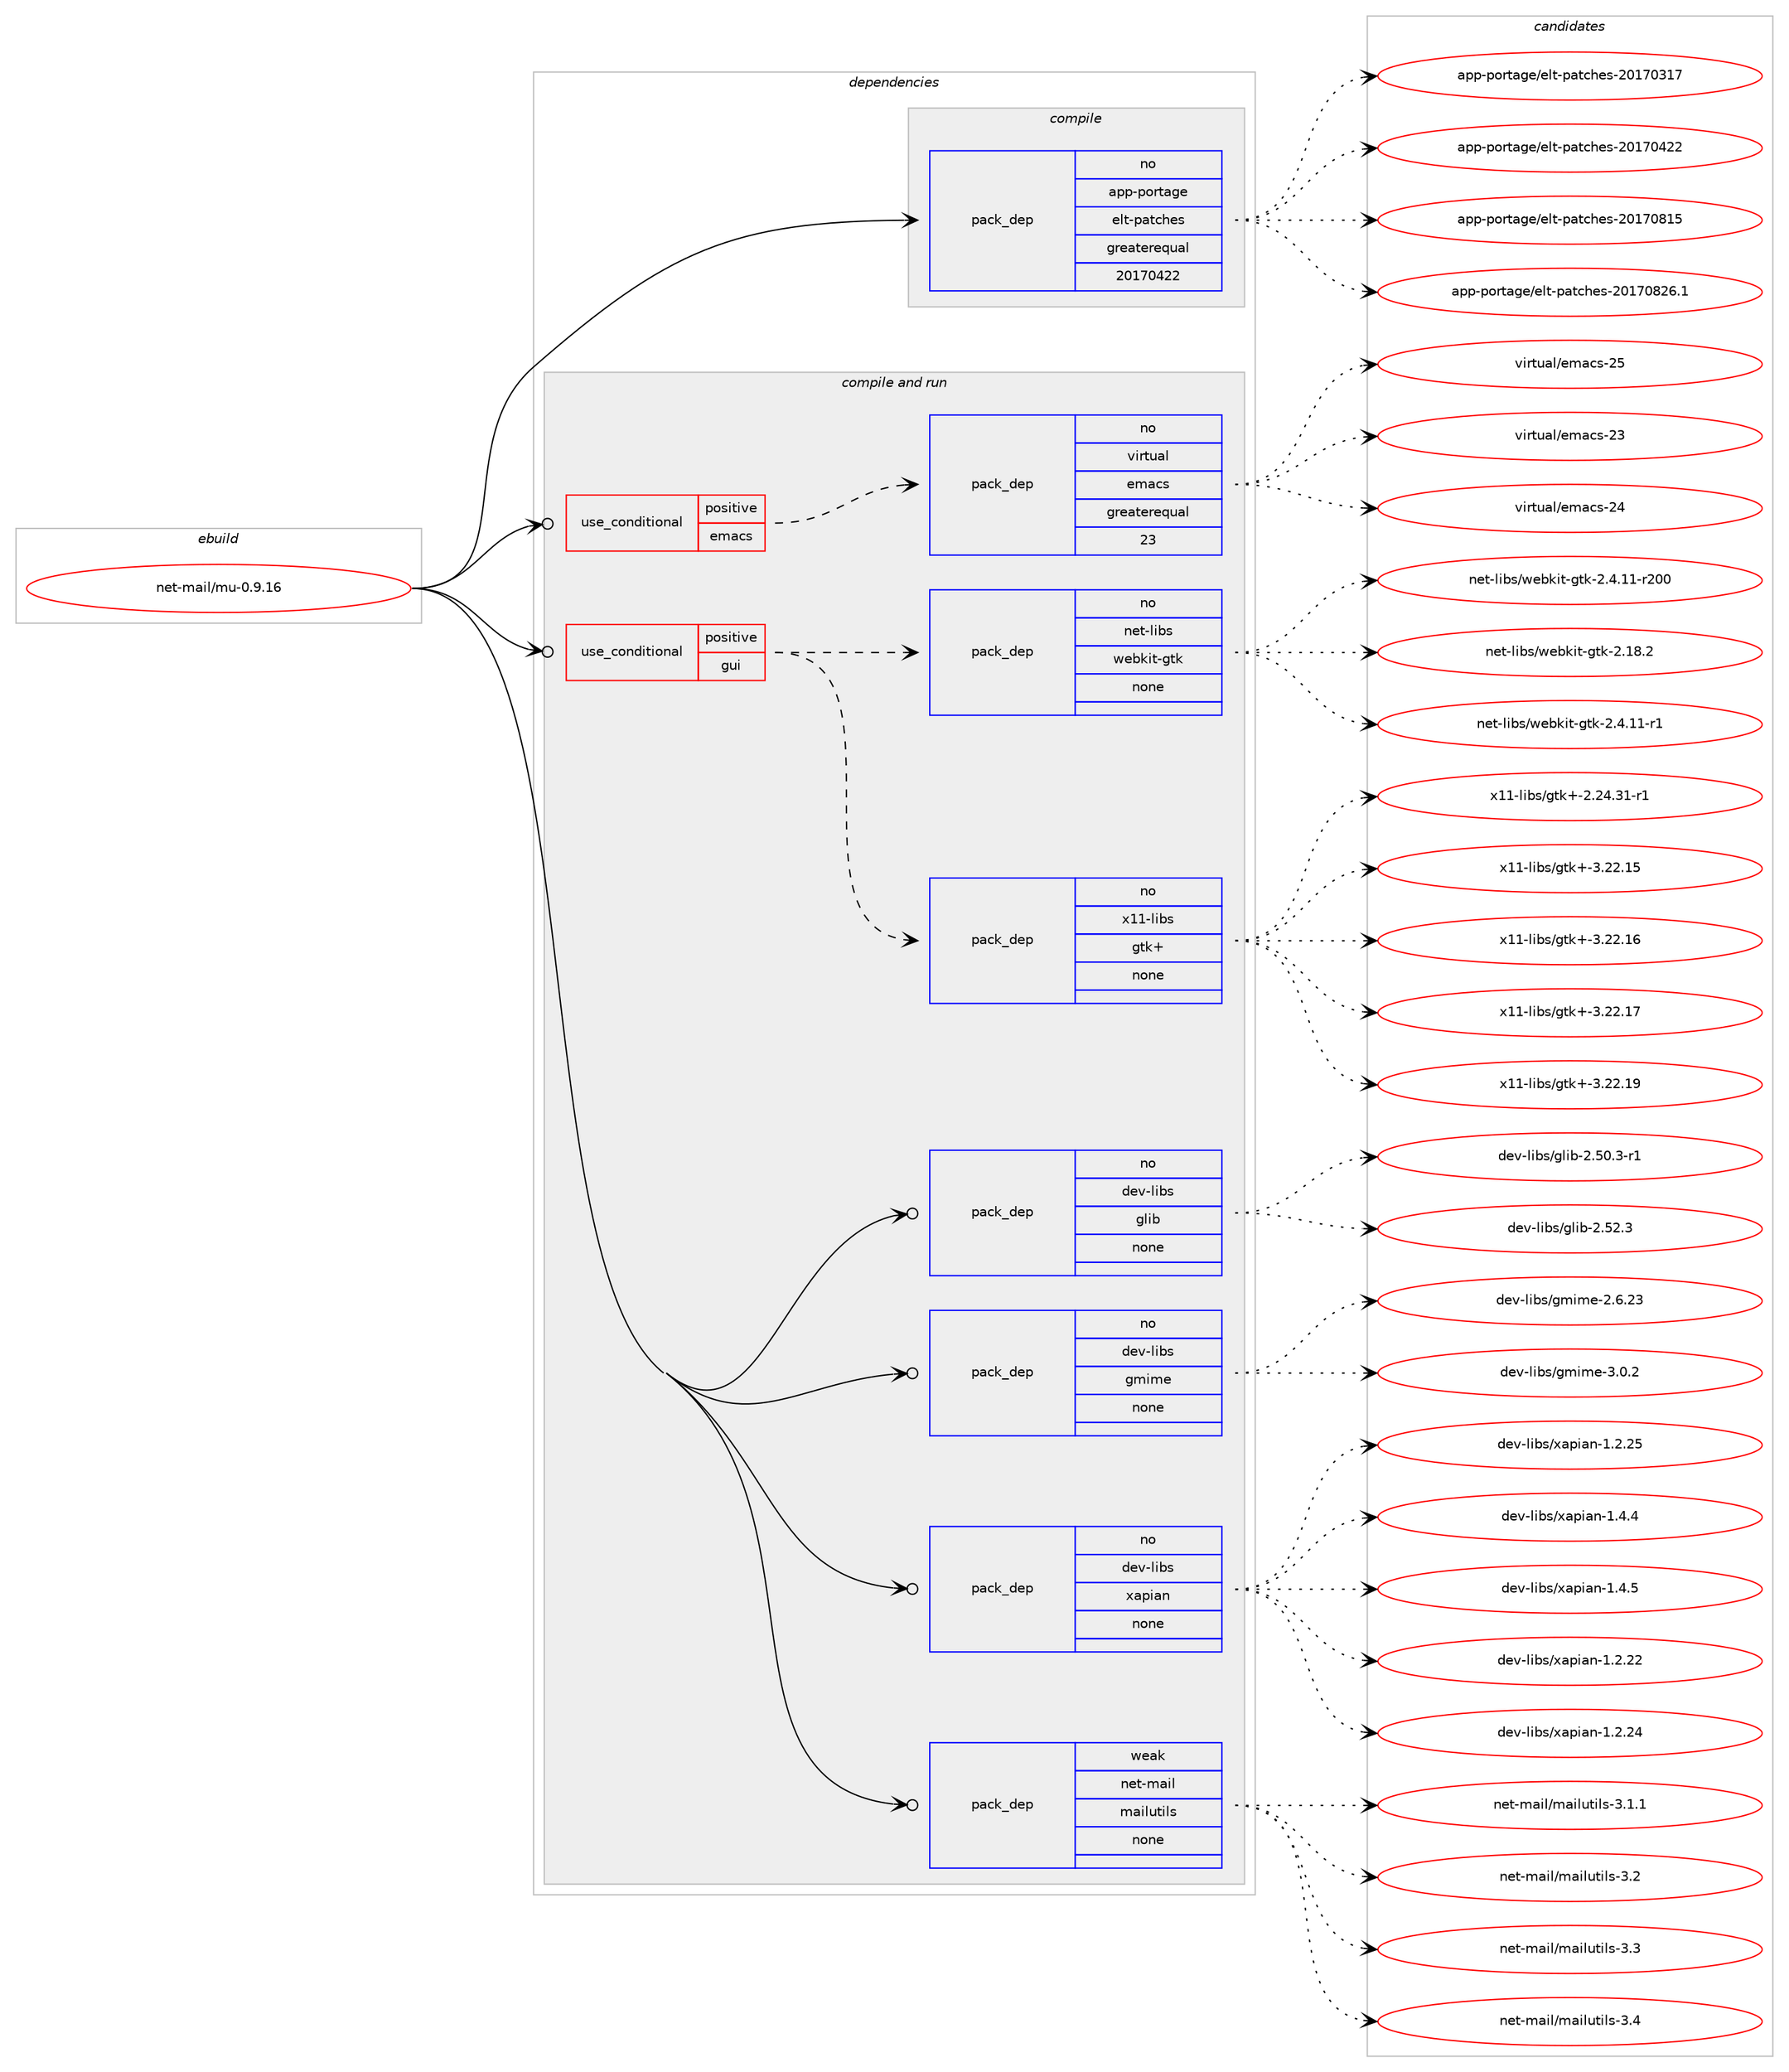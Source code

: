 digraph prolog {

# *************
# Graph options
# *************

newrank=true;
concentrate=true;
compound=true;
graph [rankdir=LR,fontname=Helvetica,fontsize=10,ranksep=1.5];#, ranksep=2.5, nodesep=0.2];
edge  [arrowhead=vee];
node  [fontname=Helvetica,fontsize=10];

# **********
# The ebuild
# **********

subgraph cluster_leftcol {
color=gray;
rank=same;
label=<<i>ebuild</i>>;
id [label="net-mail/mu-0.9.16", color=red, width=4, href="../net-mail/mu-0.9.16.svg"];
}

# ****************
# The dependencies
# ****************

subgraph cluster_midcol {
color=gray;
label=<<i>dependencies</i>>;
subgraph cluster_compile {
fillcolor="#eeeeee";
style=filled;
label=<<i>compile</i>>;
subgraph pack310403 {
dependency422015 [label=<<TABLE BORDER="0" CELLBORDER="1" CELLSPACING="0" CELLPADDING="4" WIDTH="220"><TR><TD ROWSPAN="6" CELLPADDING="30">pack_dep</TD></TR><TR><TD WIDTH="110">no</TD></TR><TR><TD>app-portage</TD></TR><TR><TD>elt-patches</TD></TR><TR><TD>greaterequal</TD></TR><TR><TD>20170422</TD></TR></TABLE>>, shape=none, color=blue];
}
id:e -> dependency422015:w [weight=20,style="solid",arrowhead="vee"];
}
subgraph cluster_compileandrun {
fillcolor="#eeeeee";
style=filled;
label=<<i>compile and run</i>>;
subgraph cond104497 {
dependency422016 [label=<<TABLE BORDER="0" CELLBORDER="1" CELLSPACING="0" CELLPADDING="4"><TR><TD ROWSPAN="3" CELLPADDING="10">use_conditional</TD></TR><TR><TD>positive</TD></TR><TR><TD>emacs</TD></TR></TABLE>>, shape=none, color=red];
subgraph pack310404 {
dependency422017 [label=<<TABLE BORDER="0" CELLBORDER="1" CELLSPACING="0" CELLPADDING="4" WIDTH="220"><TR><TD ROWSPAN="6" CELLPADDING="30">pack_dep</TD></TR><TR><TD WIDTH="110">no</TD></TR><TR><TD>virtual</TD></TR><TR><TD>emacs</TD></TR><TR><TD>greaterequal</TD></TR><TR><TD>23</TD></TR></TABLE>>, shape=none, color=blue];
}
dependency422016:e -> dependency422017:w [weight=20,style="dashed",arrowhead="vee"];
}
id:e -> dependency422016:w [weight=20,style="solid",arrowhead="odotvee"];
subgraph cond104498 {
dependency422018 [label=<<TABLE BORDER="0" CELLBORDER="1" CELLSPACING="0" CELLPADDING="4"><TR><TD ROWSPAN="3" CELLPADDING="10">use_conditional</TD></TR><TR><TD>positive</TD></TR><TR><TD>gui</TD></TR></TABLE>>, shape=none, color=red];
subgraph pack310405 {
dependency422019 [label=<<TABLE BORDER="0" CELLBORDER="1" CELLSPACING="0" CELLPADDING="4" WIDTH="220"><TR><TD ROWSPAN="6" CELLPADDING="30">pack_dep</TD></TR><TR><TD WIDTH="110">no</TD></TR><TR><TD>x11-libs</TD></TR><TR><TD>gtk+</TD></TR><TR><TD>none</TD></TR><TR><TD></TD></TR></TABLE>>, shape=none, color=blue];
}
dependency422018:e -> dependency422019:w [weight=20,style="dashed",arrowhead="vee"];
subgraph pack310406 {
dependency422020 [label=<<TABLE BORDER="0" CELLBORDER="1" CELLSPACING="0" CELLPADDING="4" WIDTH="220"><TR><TD ROWSPAN="6" CELLPADDING="30">pack_dep</TD></TR><TR><TD WIDTH="110">no</TD></TR><TR><TD>net-libs</TD></TR><TR><TD>webkit-gtk</TD></TR><TR><TD>none</TD></TR><TR><TD></TD></TR></TABLE>>, shape=none, color=blue];
}
dependency422018:e -> dependency422020:w [weight=20,style="dashed",arrowhead="vee"];
}
id:e -> dependency422018:w [weight=20,style="solid",arrowhead="odotvee"];
subgraph pack310407 {
dependency422021 [label=<<TABLE BORDER="0" CELLBORDER="1" CELLSPACING="0" CELLPADDING="4" WIDTH="220"><TR><TD ROWSPAN="6" CELLPADDING="30">pack_dep</TD></TR><TR><TD WIDTH="110">no</TD></TR><TR><TD>dev-libs</TD></TR><TR><TD>glib</TD></TR><TR><TD>none</TD></TR><TR><TD></TD></TR></TABLE>>, shape=none, color=blue];
}
id:e -> dependency422021:w [weight=20,style="solid",arrowhead="odotvee"];
subgraph pack310408 {
dependency422022 [label=<<TABLE BORDER="0" CELLBORDER="1" CELLSPACING="0" CELLPADDING="4" WIDTH="220"><TR><TD ROWSPAN="6" CELLPADDING="30">pack_dep</TD></TR><TR><TD WIDTH="110">no</TD></TR><TR><TD>dev-libs</TD></TR><TR><TD>gmime</TD></TR><TR><TD>none</TD></TR><TR><TD></TD></TR></TABLE>>, shape=none, color=blue];
}
id:e -> dependency422022:w [weight=20,style="solid",arrowhead="odotvee"];
subgraph pack310409 {
dependency422023 [label=<<TABLE BORDER="0" CELLBORDER="1" CELLSPACING="0" CELLPADDING="4" WIDTH="220"><TR><TD ROWSPAN="6" CELLPADDING="30">pack_dep</TD></TR><TR><TD WIDTH="110">no</TD></TR><TR><TD>dev-libs</TD></TR><TR><TD>xapian</TD></TR><TR><TD>none</TD></TR><TR><TD></TD></TR></TABLE>>, shape=none, color=blue];
}
id:e -> dependency422023:w [weight=20,style="solid",arrowhead="odotvee"];
subgraph pack310410 {
dependency422024 [label=<<TABLE BORDER="0" CELLBORDER="1" CELLSPACING="0" CELLPADDING="4" WIDTH="220"><TR><TD ROWSPAN="6" CELLPADDING="30">pack_dep</TD></TR><TR><TD WIDTH="110">weak</TD></TR><TR><TD>net-mail</TD></TR><TR><TD>mailutils</TD></TR><TR><TD>none</TD></TR><TR><TD></TD></TR></TABLE>>, shape=none, color=blue];
}
id:e -> dependency422024:w [weight=20,style="solid",arrowhead="odotvee"];
}
subgraph cluster_run {
fillcolor="#eeeeee";
style=filled;
label=<<i>run</i>>;
}
}

# **************
# The candidates
# **************

subgraph cluster_choices {
rank=same;
color=gray;
label=<<i>candidates</i>>;

subgraph choice310403 {
color=black;
nodesep=1;
choice97112112451121111141169710310147101108116451129711699104101115455048495548514955 [label="app-portage/elt-patches-20170317", color=red, width=4,href="../app-portage/elt-patches-20170317.svg"];
choice97112112451121111141169710310147101108116451129711699104101115455048495548525050 [label="app-portage/elt-patches-20170422", color=red, width=4,href="../app-portage/elt-patches-20170422.svg"];
choice97112112451121111141169710310147101108116451129711699104101115455048495548564953 [label="app-portage/elt-patches-20170815", color=red, width=4,href="../app-portage/elt-patches-20170815.svg"];
choice971121124511211111411697103101471011081164511297116991041011154550484955485650544649 [label="app-portage/elt-patches-20170826.1", color=red, width=4,href="../app-portage/elt-patches-20170826.1.svg"];
dependency422015:e -> choice97112112451121111141169710310147101108116451129711699104101115455048495548514955:w [style=dotted,weight="100"];
dependency422015:e -> choice97112112451121111141169710310147101108116451129711699104101115455048495548525050:w [style=dotted,weight="100"];
dependency422015:e -> choice97112112451121111141169710310147101108116451129711699104101115455048495548564953:w [style=dotted,weight="100"];
dependency422015:e -> choice971121124511211111411697103101471011081164511297116991041011154550484955485650544649:w [style=dotted,weight="100"];
}
subgraph choice310404 {
color=black;
nodesep=1;
choice11810511411611797108471011099799115455051 [label="virtual/emacs-23", color=red, width=4,href="../virtual/emacs-23.svg"];
choice11810511411611797108471011099799115455052 [label="virtual/emacs-24", color=red, width=4,href="../virtual/emacs-24.svg"];
choice11810511411611797108471011099799115455053 [label="virtual/emacs-25", color=red, width=4,href="../virtual/emacs-25.svg"];
dependency422017:e -> choice11810511411611797108471011099799115455051:w [style=dotted,weight="100"];
dependency422017:e -> choice11810511411611797108471011099799115455052:w [style=dotted,weight="100"];
dependency422017:e -> choice11810511411611797108471011099799115455053:w [style=dotted,weight="100"];
}
subgraph choice310405 {
color=black;
nodesep=1;
choice12049494510810598115471031161074345504650524651494511449 [label="x11-libs/gtk+-2.24.31-r1", color=red, width=4,href="../x11-libs/gtk+-2.24.31-r1.svg"];
choice1204949451081059811547103116107434551465050464953 [label="x11-libs/gtk+-3.22.15", color=red, width=4,href="../x11-libs/gtk+-3.22.15.svg"];
choice1204949451081059811547103116107434551465050464954 [label="x11-libs/gtk+-3.22.16", color=red, width=4,href="../x11-libs/gtk+-3.22.16.svg"];
choice1204949451081059811547103116107434551465050464955 [label="x11-libs/gtk+-3.22.17", color=red, width=4,href="../x11-libs/gtk+-3.22.17.svg"];
choice1204949451081059811547103116107434551465050464957 [label="x11-libs/gtk+-3.22.19", color=red, width=4,href="../x11-libs/gtk+-3.22.19.svg"];
dependency422019:e -> choice12049494510810598115471031161074345504650524651494511449:w [style=dotted,weight="100"];
dependency422019:e -> choice1204949451081059811547103116107434551465050464953:w [style=dotted,weight="100"];
dependency422019:e -> choice1204949451081059811547103116107434551465050464954:w [style=dotted,weight="100"];
dependency422019:e -> choice1204949451081059811547103116107434551465050464955:w [style=dotted,weight="100"];
dependency422019:e -> choice1204949451081059811547103116107434551465050464957:w [style=dotted,weight="100"];
}
subgraph choice310406 {
color=black;
nodesep=1;
choice110101116451081059811547119101981071051164510311610745504649564650 [label="net-libs/webkit-gtk-2.18.2", color=red, width=4,href="../net-libs/webkit-gtk-2.18.2.svg"];
choice1101011164510810598115471191019810710511645103116107455046524649494511449 [label="net-libs/webkit-gtk-2.4.11-r1", color=red, width=4,href="../net-libs/webkit-gtk-2.4.11-r1.svg"];
choice11010111645108105981154711910198107105116451031161074550465246494945114504848 [label="net-libs/webkit-gtk-2.4.11-r200", color=red, width=4,href="../net-libs/webkit-gtk-2.4.11-r200.svg"];
dependency422020:e -> choice110101116451081059811547119101981071051164510311610745504649564650:w [style=dotted,weight="100"];
dependency422020:e -> choice1101011164510810598115471191019810710511645103116107455046524649494511449:w [style=dotted,weight="100"];
dependency422020:e -> choice11010111645108105981154711910198107105116451031161074550465246494945114504848:w [style=dotted,weight="100"];
}
subgraph choice310407 {
color=black;
nodesep=1;
choice10010111845108105981154710310810598455046534846514511449 [label="dev-libs/glib-2.50.3-r1", color=red, width=4,href="../dev-libs/glib-2.50.3-r1.svg"];
choice1001011184510810598115471031081059845504653504651 [label="dev-libs/glib-2.52.3", color=red, width=4,href="../dev-libs/glib-2.52.3.svg"];
dependency422021:e -> choice10010111845108105981154710310810598455046534846514511449:w [style=dotted,weight="100"];
dependency422021:e -> choice1001011184510810598115471031081059845504653504651:w [style=dotted,weight="100"];
}
subgraph choice310408 {
color=black;
nodesep=1;
choice10010111845108105981154710310910510910145504654465051 [label="dev-libs/gmime-2.6.23", color=red, width=4,href="../dev-libs/gmime-2.6.23.svg"];
choice100101118451081059811547103109105109101455146484650 [label="dev-libs/gmime-3.0.2", color=red, width=4,href="../dev-libs/gmime-3.0.2.svg"];
dependency422022:e -> choice10010111845108105981154710310910510910145504654465051:w [style=dotted,weight="100"];
dependency422022:e -> choice100101118451081059811547103109105109101455146484650:w [style=dotted,weight="100"];
}
subgraph choice310409 {
color=black;
nodesep=1;
choice100101118451081059811547120971121059711045494650465050 [label="dev-libs/xapian-1.2.22", color=red, width=4,href="../dev-libs/xapian-1.2.22.svg"];
choice100101118451081059811547120971121059711045494650465052 [label="dev-libs/xapian-1.2.24", color=red, width=4,href="../dev-libs/xapian-1.2.24.svg"];
choice100101118451081059811547120971121059711045494650465053 [label="dev-libs/xapian-1.2.25", color=red, width=4,href="../dev-libs/xapian-1.2.25.svg"];
choice1001011184510810598115471209711210597110454946524652 [label="dev-libs/xapian-1.4.4", color=red, width=4,href="../dev-libs/xapian-1.4.4.svg"];
choice1001011184510810598115471209711210597110454946524653 [label="dev-libs/xapian-1.4.5", color=red, width=4,href="../dev-libs/xapian-1.4.5.svg"];
dependency422023:e -> choice100101118451081059811547120971121059711045494650465050:w [style=dotted,weight="100"];
dependency422023:e -> choice100101118451081059811547120971121059711045494650465052:w [style=dotted,weight="100"];
dependency422023:e -> choice100101118451081059811547120971121059711045494650465053:w [style=dotted,weight="100"];
dependency422023:e -> choice1001011184510810598115471209711210597110454946524652:w [style=dotted,weight="100"];
dependency422023:e -> choice1001011184510810598115471209711210597110454946524653:w [style=dotted,weight="100"];
}
subgraph choice310410 {
color=black;
nodesep=1;
choice11010111645109971051084710997105108117116105108115455146494649 [label="net-mail/mailutils-3.1.1", color=red, width=4,href="../net-mail/mailutils-3.1.1.svg"];
choice1101011164510997105108471099710510811711610510811545514650 [label="net-mail/mailutils-3.2", color=red, width=4,href="../net-mail/mailutils-3.2.svg"];
choice1101011164510997105108471099710510811711610510811545514651 [label="net-mail/mailutils-3.3", color=red, width=4,href="../net-mail/mailutils-3.3.svg"];
choice1101011164510997105108471099710510811711610510811545514652 [label="net-mail/mailutils-3.4", color=red, width=4,href="../net-mail/mailutils-3.4.svg"];
dependency422024:e -> choice11010111645109971051084710997105108117116105108115455146494649:w [style=dotted,weight="100"];
dependency422024:e -> choice1101011164510997105108471099710510811711610510811545514650:w [style=dotted,weight="100"];
dependency422024:e -> choice1101011164510997105108471099710510811711610510811545514651:w [style=dotted,weight="100"];
dependency422024:e -> choice1101011164510997105108471099710510811711610510811545514652:w [style=dotted,weight="100"];
}
}

}
